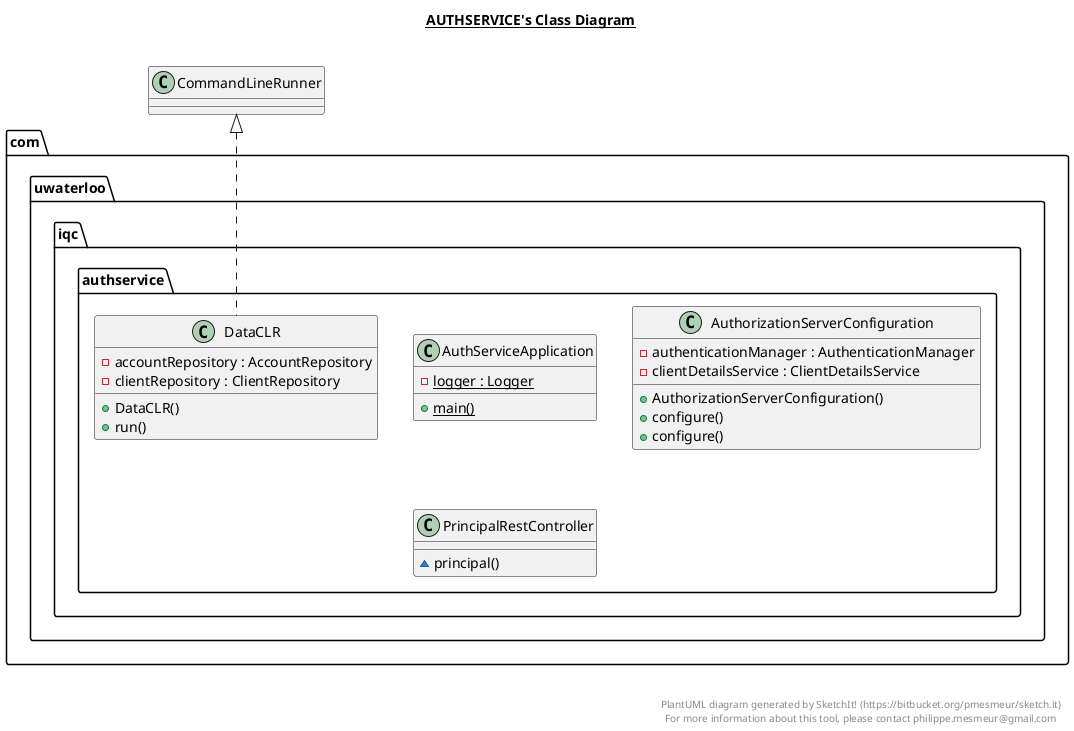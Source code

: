 @startuml

title __AUTHSERVICE's Class Diagram__\n

  namespace com.uwaterloo.iqc.authservice {
    class com.uwaterloo.iqc.authservice.AuthServiceApplication {
        {static} - logger : Logger
        {static} + main()
    }
  }
  

  namespace com.uwaterloo.iqc.authservice {
    class com.uwaterloo.iqc.authservice.AuthorizationServerConfiguration {
        - authenticationManager : AuthenticationManager
        - clientDetailsService : ClientDetailsService
        + AuthorizationServerConfiguration()
        + configure()
        + configure()
    }
  }
  

  namespace com.uwaterloo.iqc.authservice {
    class com.uwaterloo.iqc.authservice.DataCLR {
        - accountRepository : AccountRepository
        - clientRepository : ClientRepository
        + DataCLR()
        + run()
    }
  }
  

  namespace com.uwaterloo.iqc.authservice {
    class com.uwaterloo.iqc.authservice.PrincipalRestController {
        ~ principal()
    }
  }
  

  com.uwaterloo.iqc.authservice.DataCLR .up.|> CommandLineRunner


right footer


PlantUML diagram generated by SketchIt! (https://bitbucket.org/pmesmeur/sketch.it)
For more information about this tool, please contact philippe.mesmeur@gmail.com
endfooter

@enduml
